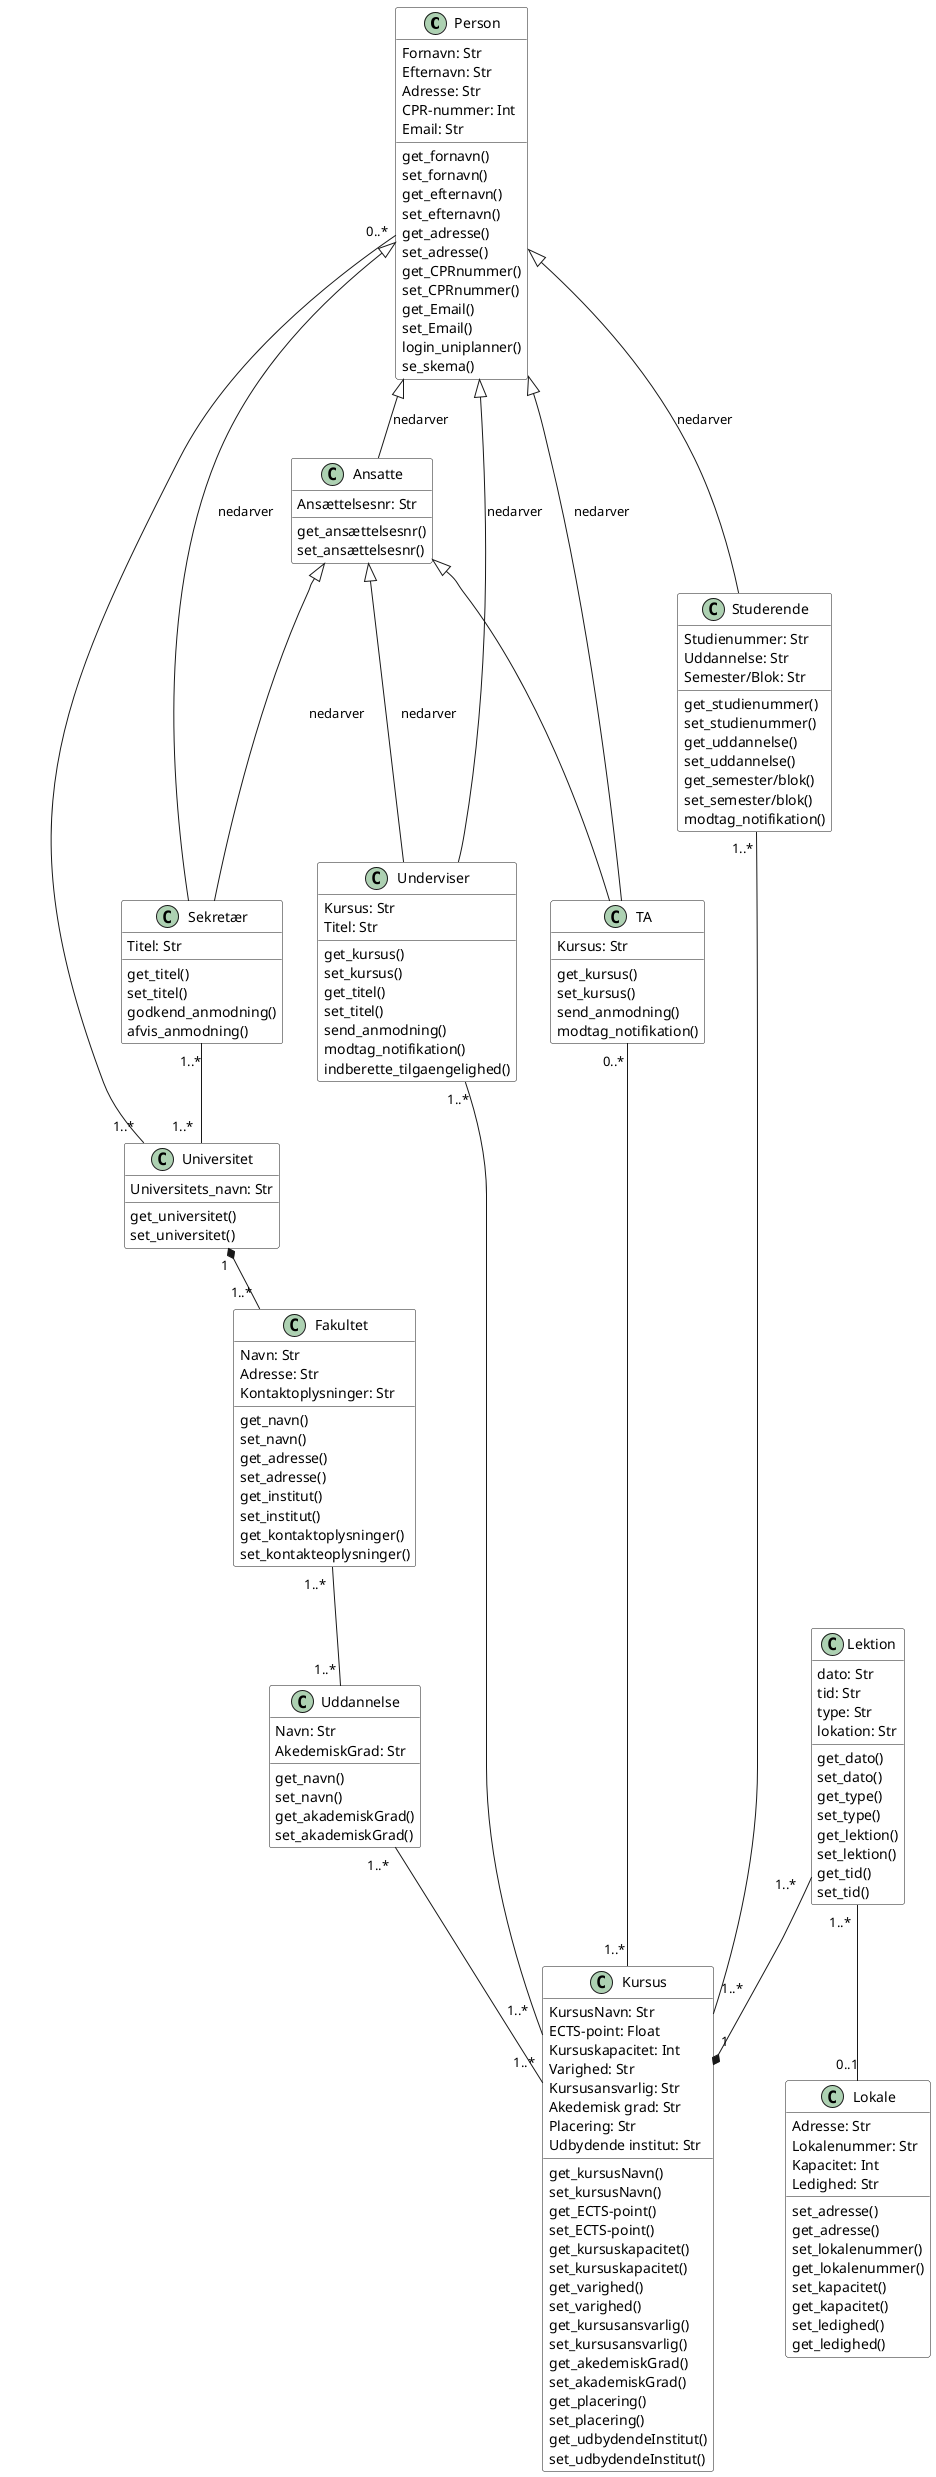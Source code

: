 @startuml
Person <|-- Studerende : nedarver
Person <|-- Underviser : nedarver
Person <|-- TA : nedarver
Person <|-- Sekretær : nedarver
Person <|-- Ansatte : nedarver
Ansatte <|-- Sekretær : nedarver
Ansatte <|-- Underviser : nedarver
Ansatte <|-- TA
Universitet "1 " *-- "1..* " Fakultet
Fakultet "1..*  " -- "1..* " Uddannelse
Uddannelse "1..*   " -- "   1..*" Kursus
Person "0..*" -- "1..*" Universitet
Underviser "1..*" -- "1..*  " Kursus
Studerende "1..* " -- "1..*    " Kursus
TA "0..* " -- "1..* " Kursus
Sekretær "1..*" -- "1..*  " Universitet
Lektion "1..*  " --* "1" Kursus
Lektion "1..*  " -- "0..1" Lokale

class Lektion #white {
dato: Str
tid: Str
type: Str
lokation: Str
get_dato()
set_dato()
get_type()
set_type()
get_lektion()
set_lektion()
get_tid()
set_tid()
}

class Person #white {
Fornavn: Str
Efternavn: Str
Adresse: Str
CPR-nummer: Int
Email: Str
get_fornavn()
set_fornavn()
get_efternavn()
set_efternavn()
get_adresse()
set_adresse()
get_CPRnummer()
set_CPRnummer()
get_Email()
set_Email()
login_uniplanner()
se_skema()
}

class Ansatte #white {
Ansættelsesnr: Str
get_ansættelsesnr()
set_ansættelsesnr()
}

class Studerende #white{
Studienummer: Str
Uddannelse: Str
Semester/Blok: Str
get_studienummer()
set_studienummer()
get_uddannelse()
set_uddannelse()
get_semester/blok()
set_semester/blok()
modtag_notifikation()
}

class Sekretær #white{
Titel: Str
get_titel()
set_titel()
godkend_anmodning()
afvis_anmodning()
}

class Underviser #white{
Kursus: Str
Titel: Str
get_kursus()
set_kursus()
get_titel()
set_titel()
send_anmodning()
modtag_notifikation()
indberette_tilgaengelighed()
}

class TA #white {
Kursus: Str
get_kursus()
set_kursus()
send_anmodning()
modtag_notifikation()
}

class Kursus #white {
KursusNavn: Str
ECTS-point: Float
Kursuskapacitet: Int
Varighed: Str
Kursusansvarlig: Str
Akedemisk grad: Str
Placering: Str
Udbydende institut: Str
get_kursusNavn()
set_kursusNavn()
get_ECTS-point()
set_ECTS-point()
get_kursuskapacitet()
set_kursuskapacitet()
get_varighed()
set_varighed()
get_kursusansvarlig()
set_kursusansvarlig()
get_akedemiskGrad()
set_akademiskGrad()
get_placering()
set_placering()
get_udbydendeInstitut()
set_udbydendeInstitut()
}

class Universitet #white {
Universitets_navn: Str
get_universitet()
set_universitet()
}

class Uddannelse #white {
Navn: Str
AkedemiskGrad: Str
get_navn()
set_navn()
get_akademiskGrad()
set_akademiskGrad()
}

class Fakultet #white {
Navn: Str
Adresse: Str
Kontaktoplysninger: Str
get_navn()
set_navn()
get_adresse()
set_adresse()
get_institut()
set_institut()
get_kontaktoplysninger()
set_kontakteoplysninger()
}

class Lokale #white {
Adresse: Str
Lokalenummer: Str
Kapacitet: Int
Ledighed: Str
set_adresse()
get_adresse()
set_lokalenummer()
get_lokalenummer()
set_kapacitet()
get_kapacitet()
set_ledighed()
get_ledighed()
}
@enduml